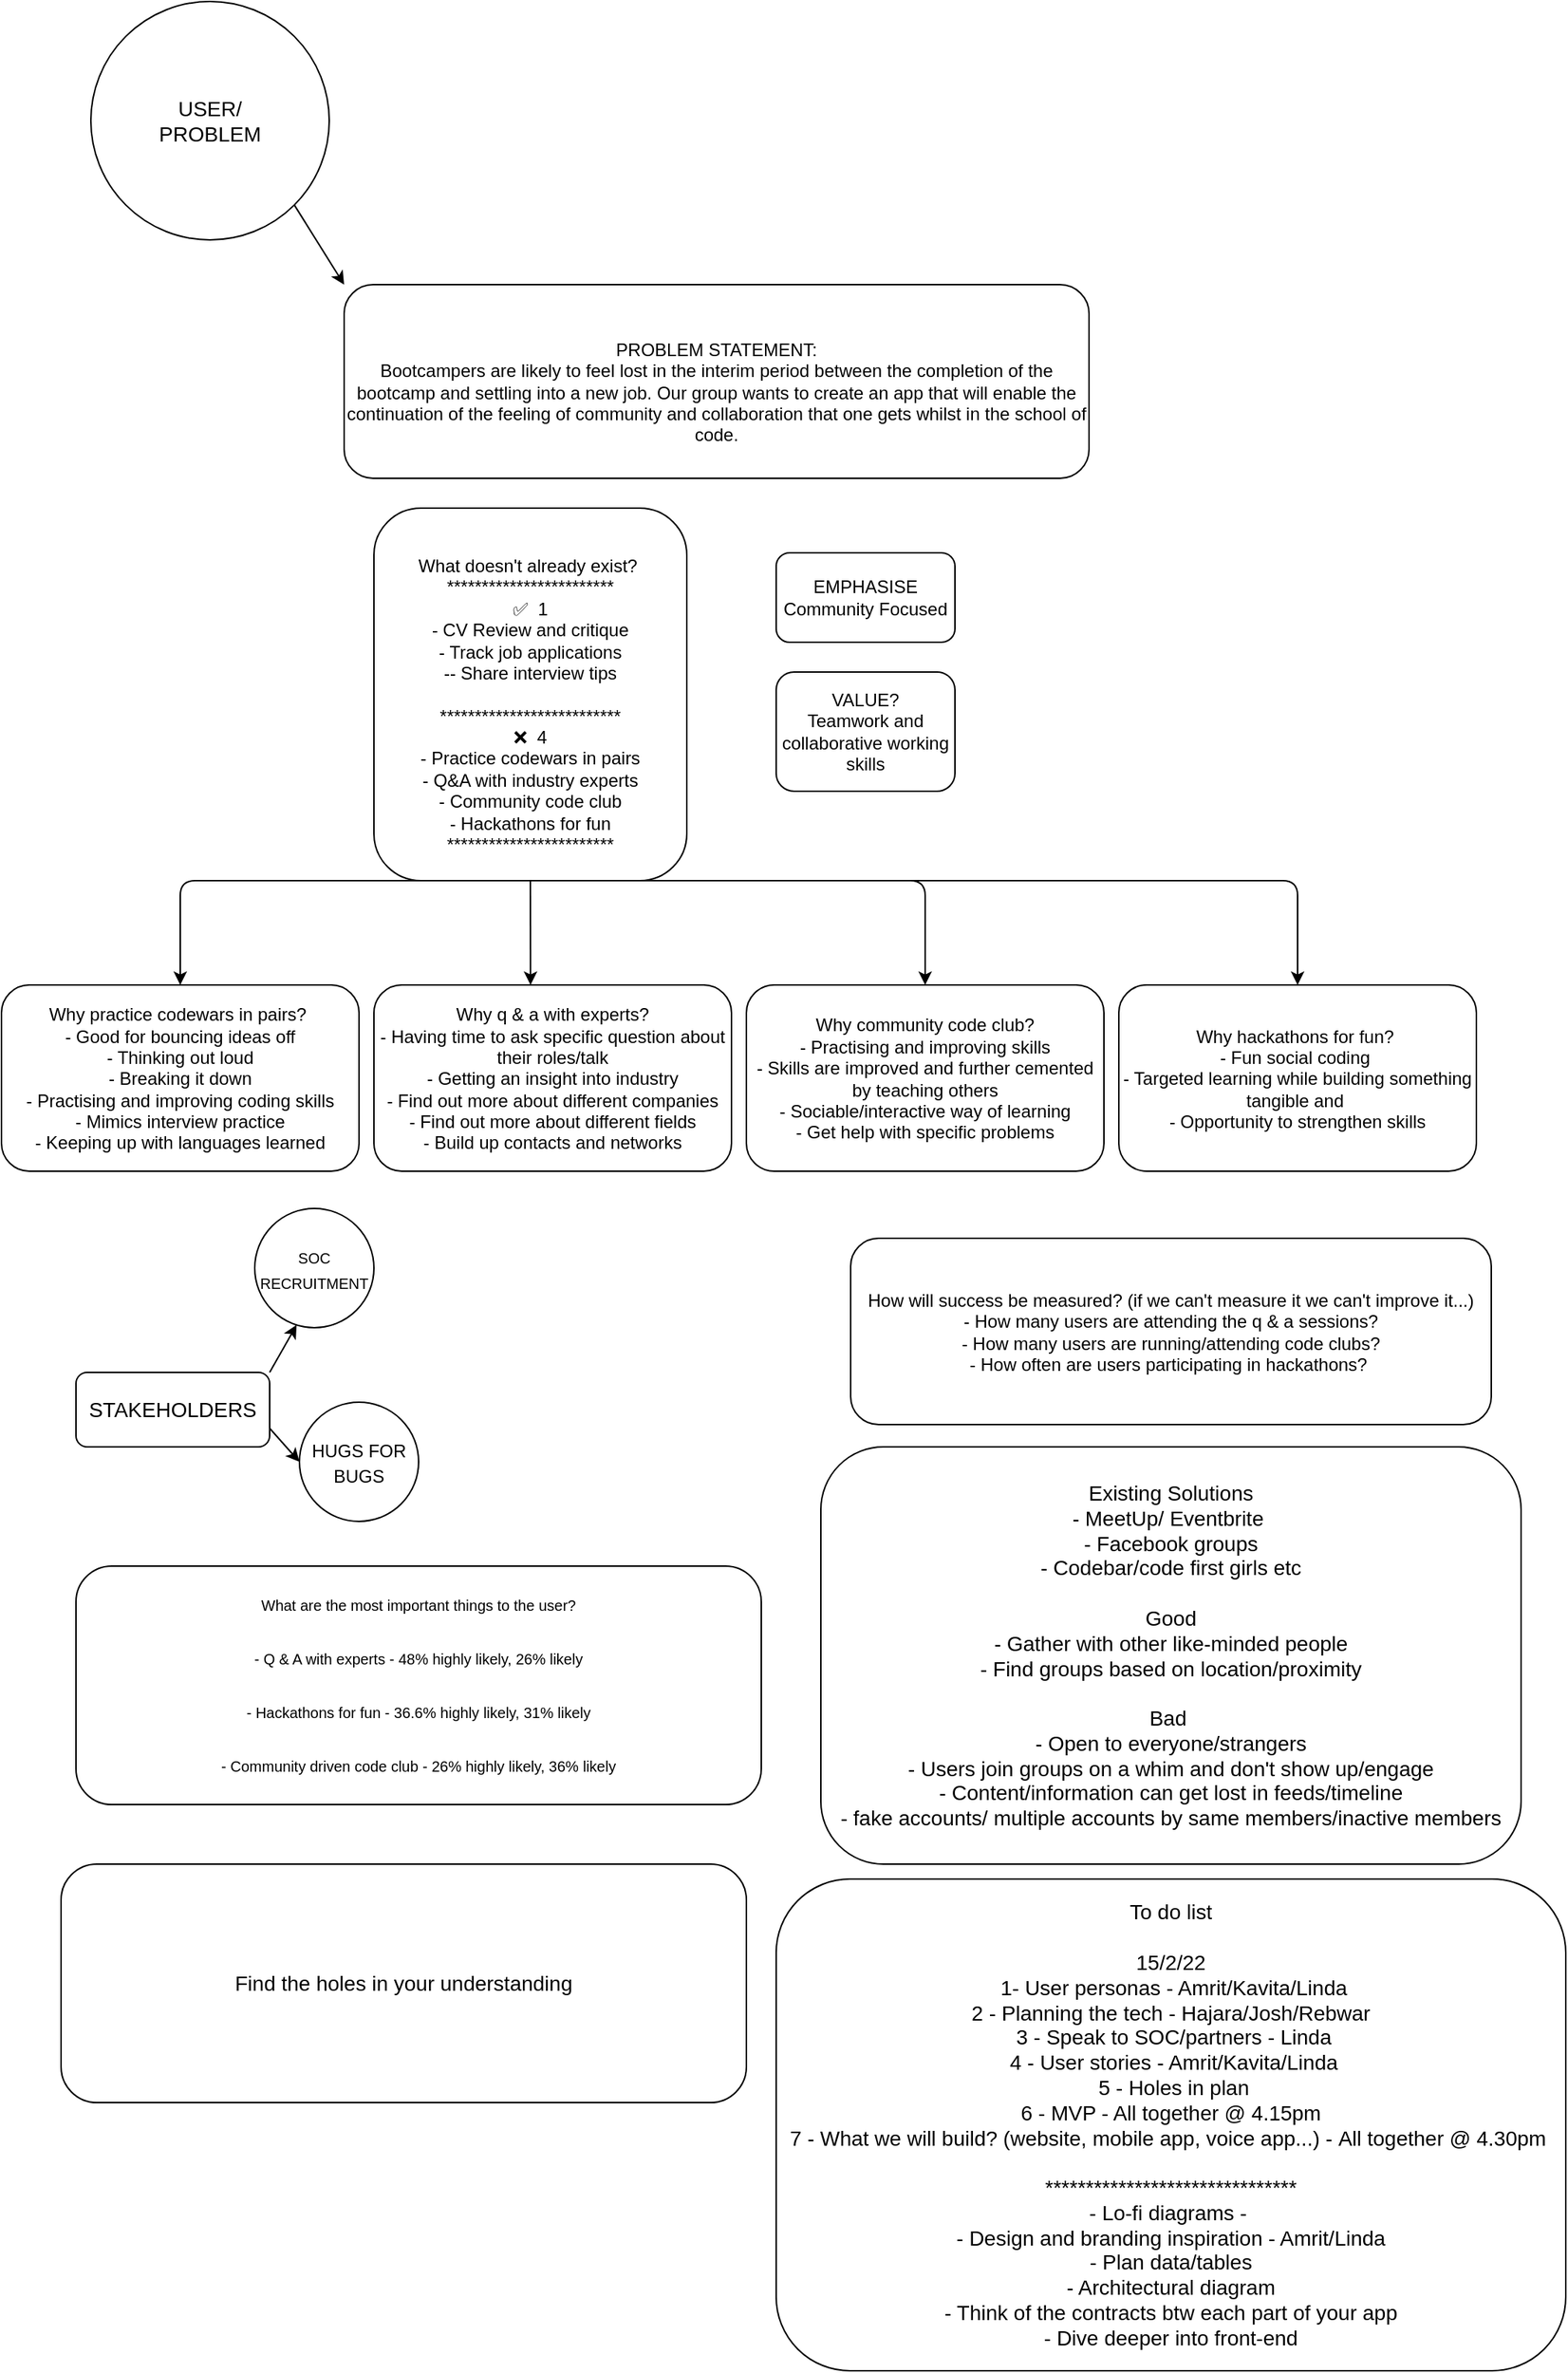 <mxfile>
    <diagram id="tE0pKnJeG2X2ftlu6iPr" name="Page-1">
        <mxGraphModel dx="1841" dy="1788" grid="1" gridSize="10" guides="1" tooltips="1" connect="1" arrows="1" fold="1" page="1" pageScale="1" pageWidth="827" pageHeight="1169" math="0" shadow="0">
            <root>
                <mxCell id="0"/>
                <mxCell id="1" parent="0"/>
                <mxCell id="20" style="edgeStyle=none;html=1;exitX=1;exitY=1;exitDx=0;exitDy=0;entryX=0;entryY=0;entryDx=0;entryDy=0;fontSize=14;" edge="1" parent="1" source="3" target="8">
                    <mxGeometry relative="1" as="geometry"/>
                </mxCell>
                <mxCell id="3" value="&lt;font style=&quot;font-size: 14px&quot;&gt;USER/&lt;br&gt;PROBLEM&lt;/font&gt;" style="ellipse;whiteSpace=wrap;html=1;aspect=fixed;" vertex="1" parent="1">
                    <mxGeometry x="40" y="-70" width="160" height="160" as="geometry"/>
                </mxCell>
                <mxCell id="22" style="edgeStyle=none;html=1;exitX=0.75;exitY=1;exitDx=0;exitDy=0;entryX=0.5;entryY=0;entryDx=0;entryDy=0;fontSize=14;" edge="1" parent="1" source="5" target="19">
                    <mxGeometry relative="1" as="geometry">
                        <Array as="points">
                            <mxPoint x="850" y="520"/>
                        </Array>
                    </mxGeometry>
                </mxCell>
                <mxCell id="24" style="edgeStyle=none;html=1;exitX=0.5;exitY=1;exitDx=0;exitDy=0;entryX=0.438;entryY=0;entryDx=0;entryDy=0;entryPerimeter=0;fontSize=14;" edge="1" parent="1" source="5" target="17">
                    <mxGeometry relative="1" as="geometry"/>
                </mxCell>
                <mxCell id="25" style="edgeStyle=none;html=1;exitX=0.75;exitY=1;exitDx=0;exitDy=0;entryX=0.5;entryY=0;entryDx=0;entryDy=0;fontSize=14;" edge="1" parent="1" source="5" target="18">
                    <mxGeometry relative="1" as="geometry">
                        <Array as="points">
                            <mxPoint x="600" y="520"/>
                        </Array>
                    </mxGeometry>
                </mxCell>
                <mxCell id="26" style="edgeStyle=none;html=1;exitX=0.25;exitY=1;exitDx=0;exitDy=0;entryX=0.5;entryY=0;entryDx=0;entryDy=0;fontSize=14;" edge="1" parent="1" source="5" target="16">
                    <mxGeometry relative="1" as="geometry">
                        <Array as="points">
                            <mxPoint x="100" y="520"/>
                        </Array>
                    </mxGeometry>
                </mxCell>
                <mxCell id="5" value="&lt;br&gt;What doesn't already exist?&amp;nbsp;&lt;br&gt;************************&lt;br&gt;✅&amp;nbsp; 1&lt;br&gt;- CV Review and critique&lt;br&gt;- Track job applications&lt;br&gt;-- Share interview tips&lt;br&gt;&lt;br&gt;**************************&lt;br&gt;❌&amp;nbsp; 4&lt;br&gt;- Practice codewars in pairs&lt;br&gt;- Q&amp;amp;A with industry experts&lt;br&gt;- Community code club&lt;br&gt;- Hackathons for fun&lt;br&gt;************************" style="rounded=1;whiteSpace=wrap;html=1;" vertex="1" parent="1">
                    <mxGeometry x="230" y="270" width="210" height="250" as="geometry"/>
                </mxCell>
                <mxCell id="6" value="EMPHASISE&lt;br&gt;Community Focused" style="rounded=1;whiteSpace=wrap;html=1;" vertex="1" parent="1">
                    <mxGeometry x="500" y="300" width="120" height="60" as="geometry"/>
                </mxCell>
                <mxCell id="7" value="VALUE?&lt;br&gt;Teamwork and collaborative working skills" style="rounded=1;whiteSpace=wrap;html=1;" vertex="1" parent="1">
                    <mxGeometry x="500" y="380" width="120" height="80" as="geometry"/>
                </mxCell>
                <mxCell id="8" value="&lt;br&gt;&lt;span&gt;PROBLEM STATEMENT:&lt;/span&gt;&lt;br&gt;Bootcampers are likely to feel lost in the interim period between the completion of the bootcamp and settling into a new job. Our group wants to create an app that will enable the continuation of the feeling of community and collaboration that one gets whilst in the school of code." style="rounded=1;whiteSpace=wrap;html=1;" vertex="1" parent="1">
                    <mxGeometry x="210" y="120" width="500" height="130" as="geometry"/>
                </mxCell>
                <mxCell id="16" value="Why practice codewars in pairs?&amp;nbsp;&lt;br&gt;- Good for bouncing ideas off&lt;br&gt;- Thinking out loud&lt;br&gt;- Breaking it down&lt;br&gt;- Practising and improving coding skills&lt;br&gt;- Mimics interview practice&lt;br&gt;- Keeping up with languages learned" style="rounded=1;whiteSpace=wrap;html=1;" vertex="1" parent="1">
                    <mxGeometry x="-20" y="590" width="240" height="125" as="geometry"/>
                </mxCell>
                <mxCell id="17" value="Why q &amp;amp; a with experts?&lt;br&gt;- Having time to ask specific question about their roles/talk&lt;br&gt;- Getting an insight into industry&lt;br&gt;- Find out more about different companies&lt;br&gt;- Find out more about different fields&lt;br&gt;- Build up contacts and networks" style="rounded=1;whiteSpace=wrap;html=1;" vertex="1" parent="1">
                    <mxGeometry x="230" y="590" width="240" height="125" as="geometry"/>
                </mxCell>
                <mxCell id="18" value="Why community code club?&lt;br&gt;- Practising and improving skills&lt;br&gt;- Skills are improved and further cemented by teaching others&lt;br&gt;- Sociable/interactive way of learning&lt;br&gt;- Get help with specific problems" style="rounded=1;whiteSpace=wrap;html=1;" vertex="1" parent="1">
                    <mxGeometry x="480" y="590" width="240" height="125" as="geometry"/>
                </mxCell>
                <mxCell id="19" value="Why hackathons for fun?&amp;nbsp;&lt;br&gt;- Fun social coding&amp;nbsp;&lt;br&gt;- Targeted learning while building something tangible and&amp;nbsp;&lt;br&gt;- Opportunity to strengthen skills" style="rounded=1;whiteSpace=wrap;html=1;" vertex="1" parent="1">
                    <mxGeometry x="730" y="590" width="240" height="125" as="geometry"/>
                </mxCell>
                <mxCell id="31" style="edgeStyle=none;html=1;exitX=1;exitY=0;exitDx=0;exitDy=0;entryX=0.351;entryY=0.977;entryDx=0;entryDy=0;entryPerimeter=0;fontSize=14;" edge="1" parent="1" source="27" target="28">
                    <mxGeometry relative="1" as="geometry"/>
                </mxCell>
                <mxCell id="32" style="edgeStyle=none;html=1;exitX=1;exitY=0.75;exitDx=0;exitDy=0;entryX=0;entryY=0.5;entryDx=0;entryDy=0;fontSize=14;" edge="1" parent="1" source="27" target="29">
                    <mxGeometry relative="1" as="geometry"/>
                </mxCell>
                <mxCell id="27" value="STAKEHOLDERS" style="rounded=1;whiteSpace=wrap;html=1;fontSize=14;" vertex="1" parent="1">
                    <mxGeometry x="30" y="850" width="130" height="50" as="geometry"/>
                </mxCell>
                <mxCell id="28" value="&lt;font style=&quot;font-size: 10px&quot;&gt;SOC RECRUITMENT&lt;/font&gt;" style="ellipse;whiteSpace=wrap;html=1;aspect=fixed;fontSize=14;" vertex="1" parent="1">
                    <mxGeometry x="150" y="740" width="80" height="80" as="geometry"/>
                </mxCell>
                <mxCell id="29" value="&lt;font style=&quot;font-size: 12px&quot;&gt;HUGS FOR BUGS&lt;/font&gt;" style="ellipse;whiteSpace=wrap;html=1;aspect=fixed;fontSize=14;" vertex="1" parent="1">
                    <mxGeometry x="180" y="870" width="80" height="80" as="geometry"/>
                </mxCell>
                <mxCell id="34" value="How will success be measured? (if we can't measure it we can't improve it...)&lt;br&gt;- How many users are attending the q &amp;amp; a sessions?&lt;br&gt;- How many users are running/attending code clubs?&lt;br&gt;- How often are users participating in hackathons?&amp;nbsp;" style="rounded=1;whiteSpace=wrap;html=1;" vertex="1" parent="1">
                    <mxGeometry x="550" y="760" width="430" height="125" as="geometry"/>
                </mxCell>
                <mxCell id="35" value="Existing Solutions&lt;br&gt;- MeetUp/ Eventbrite&amp;nbsp;&lt;br&gt;- Facebook groups&lt;br&gt;- Codebar/code first girls etc&lt;br&gt;&lt;br&gt;Good&lt;br&gt;- Gather with other like-minded people&lt;br&gt;- Find groups based on location/proximity&lt;br&gt;&lt;br&gt;Bad&amp;nbsp;&lt;br&gt;- Open to everyone/strangers&lt;br&gt;- Users join groups on a whim and don't show up/engage&lt;br&gt;- Content/information can get lost in feeds/timeline&lt;br&gt;- fake accounts/ multiple accounts by same members/inactive members" style="rounded=1;whiteSpace=wrap;html=1;fontSize=14;" vertex="1" parent="1">
                    <mxGeometry x="530" y="900" width="470" height="280" as="geometry"/>
                </mxCell>
                <mxCell id="37" value="What are the most important things to the user?&lt;br&gt;&amp;nbsp;&lt;br&gt;&lt;br&gt;- Q &amp;amp; A with experts - 48% highly likely, 26% likely&lt;br&gt;&lt;br&gt;&lt;br&gt;- Hackathons for fun - 36.6% highly likely, 31% likely&lt;br&gt;&lt;br&gt;&lt;br&gt;- Community driven code club - 26% highly likely, 36% likely" style="rounded=1;whiteSpace=wrap;html=1;fontSize=10;" vertex="1" parent="1">
                    <mxGeometry x="30" y="980" width="460" height="160" as="geometry"/>
                </mxCell>
                <mxCell id="38" value="&lt;font style=&quot;font-size: 14px&quot;&gt;Find the holes in your understanding&lt;/font&gt;" style="rounded=1;whiteSpace=wrap;html=1;fontSize=10;" vertex="1" parent="1">
                    <mxGeometry x="20" y="1180" width="460" height="160" as="geometry"/>
                </mxCell>
                <mxCell id="39" value="To do list&lt;br&gt;&lt;br&gt;15/2/22&lt;br&gt;&amp;nbsp;1- User personas - Amrit/Kavita/Linda&lt;br&gt;2 - Planning the tech - Hajara/Josh/Rebwar&lt;br&gt;&amp;nbsp;3 - Speak to SOC/partners - Linda&lt;br&gt;&amp;nbsp;4 - User stories - Amrit/Kavita/Linda&lt;br&gt;&amp;nbsp;5 - Holes in plan&lt;br&gt;6 - MVP - All together @ 4.15pm&lt;br&gt;7 - What we will build? (website, mobile app, voice app...) -&amp;nbsp;All together @ 4.30pm&amp;nbsp;&lt;br&gt;&amp;nbsp;&lt;br&gt;*******************************&lt;br&gt;- Lo-fi diagrams -&amp;nbsp;&lt;br&gt;- Design and branding inspiration - Amrit/Linda&lt;br&gt;- Plan data/tables&lt;br&gt;- Architectural diagram&lt;br&gt;- Think of the contracts btw each part of your app&lt;br&gt;- Dive deeper into front-end" style="rounded=1;whiteSpace=wrap;html=1;fontSize=14;" vertex="1" parent="1">
                    <mxGeometry x="500" y="1190" width="530" height="330" as="geometry"/>
                </mxCell>
            </root>
        </mxGraphModel>
    </diagram>
</mxfile>